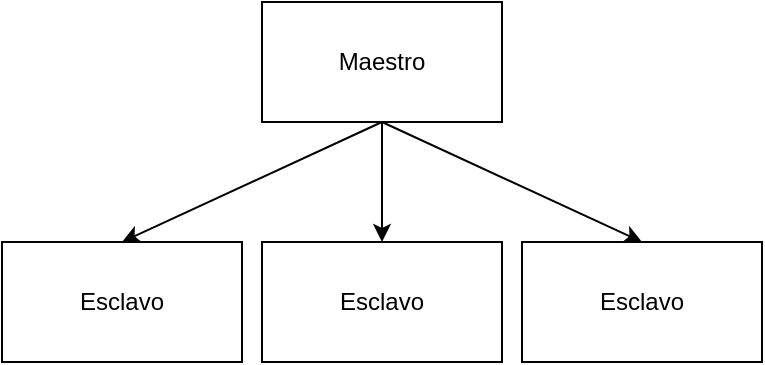 <mxfile version="13.0.3" type="device"><diagram id="bTW2ogEFV_r2q-k72gSR" name="Page-1"><mxGraphModel dx="1054" dy="504" grid="1" gridSize="10" guides="1" tooltips="1" connect="1" arrows="1" fold="1" page="1" pageScale="1" pageWidth="850" pageHeight="1100" math="0" shadow="0"><root><mxCell id="0"/><mxCell id="1" parent="0"/><mxCell id="oc9JaNP0K1rY03oguNUQ-1" value="Maestro" style="rounded=0;whiteSpace=wrap;html=1;" vertex="1" parent="1"><mxGeometry x="370" y="230" width="120" height="60" as="geometry"/></mxCell><mxCell id="oc9JaNP0K1rY03oguNUQ-2" value="Esclavo" style="rounded=0;whiteSpace=wrap;html=1;" vertex="1" parent="1"><mxGeometry x="370" y="350" width="120" height="60" as="geometry"/></mxCell><mxCell id="oc9JaNP0K1rY03oguNUQ-4" value="Esclavo" style="rounded=0;whiteSpace=wrap;html=1;" vertex="1" parent="1"><mxGeometry x="240" y="350" width="120" height="60" as="geometry"/></mxCell><mxCell id="oc9JaNP0K1rY03oguNUQ-5" value="Esclavo" style="rounded=0;whiteSpace=wrap;html=1;" vertex="1" parent="1"><mxGeometry x="500" y="350" width="120" height="60" as="geometry"/></mxCell><mxCell id="oc9JaNP0K1rY03oguNUQ-7" value="" style="endArrow=classic;html=1;entryX=0.5;entryY=0;entryDx=0;entryDy=0;exitX=0.5;exitY=1;exitDx=0;exitDy=0;" edge="1" parent="1" source="oc9JaNP0K1rY03oguNUQ-1" target="oc9JaNP0K1rY03oguNUQ-4"><mxGeometry width="50" height="50" relative="1" as="geometry"><mxPoint x="400" y="290" as="sourcePoint"/><mxPoint x="450" y="240" as="targetPoint"/></mxGeometry></mxCell><mxCell id="oc9JaNP0K1rY03oguNUQ-8" value="" style="endArrow=classic;html=1;entryX=0.5;entryY=0;entryDx=0;entryDy=0;exitX=0.5;exitY=1;exitDx=0;exitDy=0;" edge="1" parent="1" source="oc9JaNP0K1rY03oguNUQ-1" target="oc9JaNP0K1rY03oguNUQ-2"><mxGeometry width="50" height="50" relative="1" as="geometry"><mxPoint x="440" y="300" as="sourcePoint"/><mxPoint x="310" y="360" as="targetPoint"/></mxGeometry></mxCell><mxCell id="oc9JaNP0K1rY03oguNUQ-9" value="" style="endArrow=classic;html=1;entryX=0.5;entryY=0;entryDx=0;entryDy=0;exitX=0.5;exitY=1;exitDx=0;exitDy=0;" edge="1" parent="1" source="oc9JaNP0K1rY03oguNUQ-1" target="oc9JaNP0K1rY03oguNUQ-5"><mxGeometry width="50" height="50" relative="1" as="geometry"><mxPoint x="440" y="300" as="sourcePoint"/><mxPoint x="440" y="360" as="targetPoint"/></mxGeometry></mxCell></root></mxGraphModel></diagram></mxfile>